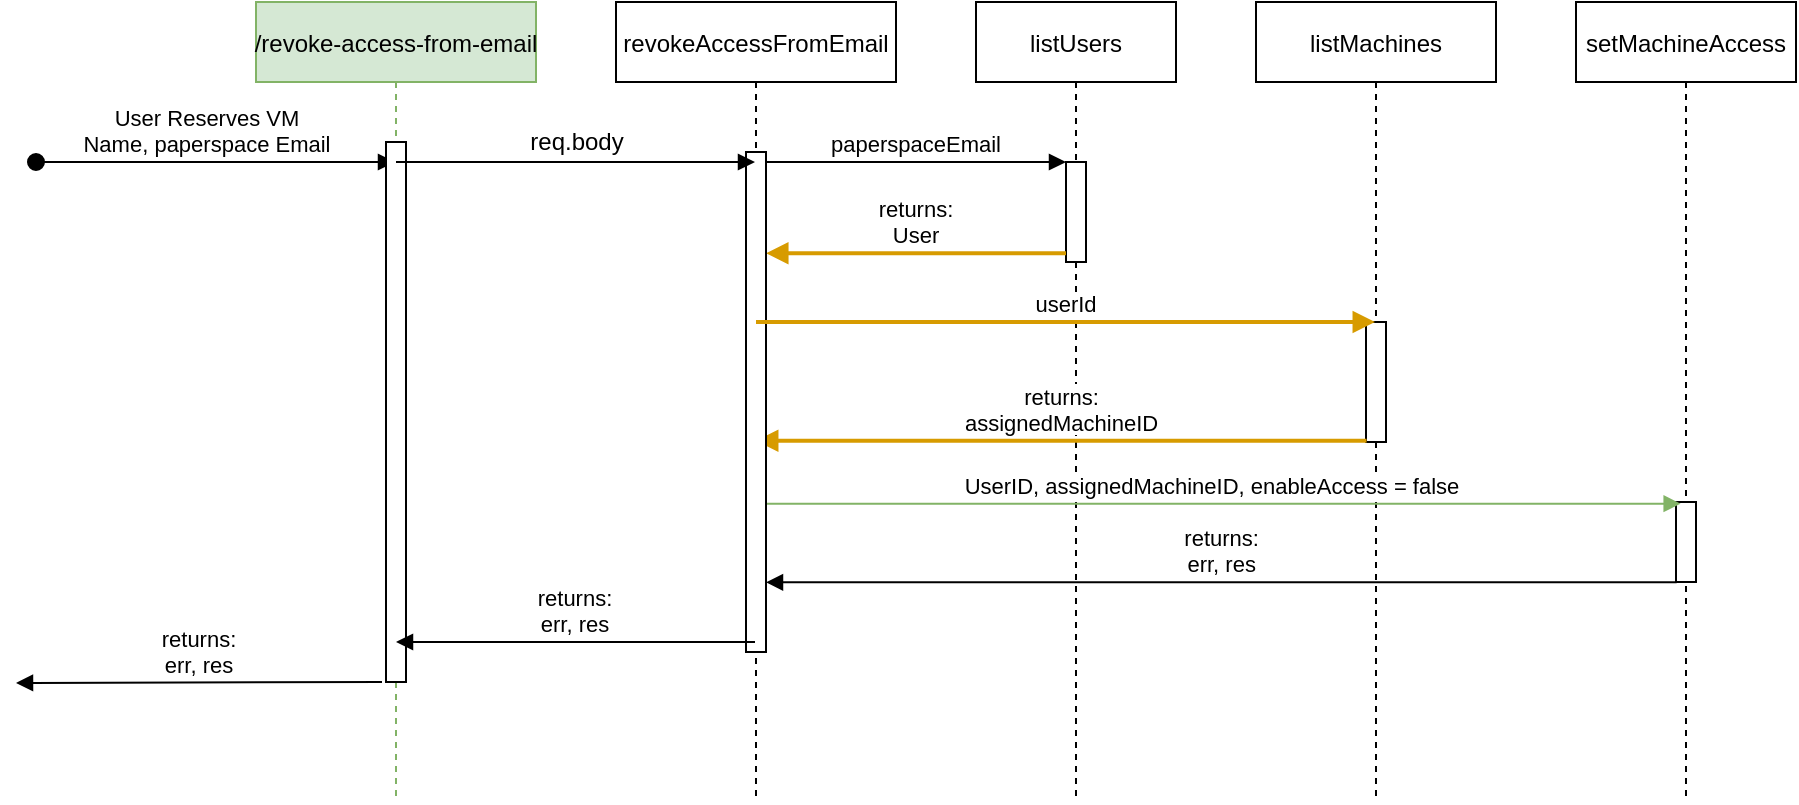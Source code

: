<mxfile version="13.7.7" type="github">
  <diagram id="kgpKYQtTHZ0yAKxKKP6v" name="Page-1">
    <mxGraphModel dx="2272" dy="762" grid="1" gridSize="10" guides="1" tooltips="1" connect="1" arrows="1" fold="1" page="1" pageScale="1" pageWidth="850" pageHeight="1100" math="0" shadow="0">
      <root>
        <mxCell id="0" />
        <mxCell id="1" parent="0" />
        <mxCell id="3nuBFxr9cyL0pnOWT2aG-1" value="/revoke-access-from-email" style="shape=umlLifeline;perimeter=lifelinePerimeter;container=1;collapsible=0;recursiveResize=0;rounded=0;shadow=0;strokeWidth=1;fillColor=#d5e8d4;strokeColor=#82b366;" parent="1" vertex="1">
          <mxGeometry x="90" y="80" width="140" height="400" as="geometry" />
        </mxCell>
        <mxCell id="3nuBFxr9cyL0pnOWT2aG-3" value="User Reserves VM&#xa;Name, paperspace Email" style="verticalAlign=bottom;startArrow=oval;endArrow=block;startSize=8;shadow=0;strokeWidth=1;" parent="3nuBFxr9cyL0pnOWT2aG-1" target="3nuBFxr9cyL0pnOWT2aG-1" edge="1">
          <mxGeometry x="-0.048" relative="1" as="geometry">
            <mxPoint x="-110" y="80" as="sourcePoint" />
            <mxPoint x="40" y="70" as="targetPoint" />
            <mxPoint as="offset" />
          </mxGeometry>
        </mxCell>
        <mxCell id="4qGU43d6GnQb1zzDzPq2-13" value="" style="points=[];perimeter=orthogonalPerimeter;rounded=0;shadow=0;strokeWidth=1;" parent="3nuBFxr9cyL0pnOWT2aG-1" vertex="1">
          <mxGeometry x="65" y="70" width="10" height="270" as="geometry" />
        </mxCell>
        <mxCell id="3nuBFxr9cyL0pnOWT2aG-5" value="listUsers" style="shape=umlLifeline;perimeter=lifelinePerimeter;container=1;collapsible=0;recursiveResize=0;rounded=0;shadow=0;strokeWidth=1;" parent="1" vertex="1">
          <mxGeometry x="450" y="80" width="100" height="400" as="geometry" />
        </mxCell>
        <mxCell id="3nuBFxr9cyL0pnOWT2aG-6" value="" style="points=[];perimeter=orthogonalPerimeter;rounded=0;shadow=0;strokeWidth=1;" parent="3nuBFxr9cyL0pnOWT2aG-5" vertex="1">
          <mxGeometry x="45" y="80" width="10" height="50" as="geometry" />
        </mxCell>
        <mxCell id="3nuBFxr9cyL0pnOWT2aG-8" value="paperspaceEmail" style="verticalAlign=bottom;endArrow=block;entryX=0;entryY=0;shadow=0;strokeWidth=1;" parent="1" source="3nuBFxr9cyL0pnOWT2aG-2" target="3nuBFxr9cyL0pnOWT2aG-6" edge="1">
          <mxGeometry relative="1" as="geometry">
            <mxPoint x="275" y="160" as="sourcePoint" />
          </mxGeometry>
        </mxCell>
        <mxCell id="3nuBFxr9cyL0pnOWT2aG-9" value="returns:&#xa;User" style="verticalAlign=bottom;endArrow=block;shadow=0;strokeWidth=2;entryX=0.536;entryY=0.314;entryDx=0;entryDy=0;entryPerimeter=0;fillColor=#ffe6cc;strokeColor=#d79b00;" parent="1" source="3nuBFxr9cyL0pnOWT2aG-6" target="4qGU43d6GnQb1zzDzPq2-11" edge="1">
          <mxGeometry relative="1" as="geometry">
            <mxPoint x="240" y="200" as="sourcePoint" />
            <mxPoint x="160" y="199" as="targetPoint" />
          </mxGeometry>
        </mxCell>
        <mxCell id="4qGU43d6GnQb1zzDzPq2-2" value="listMachines" style="shape=umlLifeline;perimeter=lifelinePerimeter;container=1;collapsible=0;recursiveResize=0;rounded=0;shadow=0;strokeWidth=1;" parent="1" vertex="1">
          <mxGeometry x="590" y="80" width="120" height="400" as="geometry" />
        </mxCell>
        <mxCell id="4qGU43d6GnQb1zzDzPq2-3" value="" style="points=[];perimeter=orthogonalPerimeter;rounded=0;shadow=0;strokeWidth=1;" parent="4qGU43d6GnQb1zzDzPq2-2" vertex="1">
          <mxGeometry x="55" y="160" width="10" height="60" as="geometry" />
        </mxCell>
        <mxCell id="4qGU43d6GnQb1zzDzPq2-5" value="returns:&#xa;assignedMachineID" style="verticalAlign=bottom;endArrow=block;shadow=0;strokeWidth=2;exitX=0.029;exitY=0.99;exitDx=0;exitDy=0;exitPerimeter=0;fillColor=#ffe6cc;strokeColor=#d79b00;" parent="1" source="4qGU43d6GnQb1zzDzPq2-3" edge="1" target="4qGU43d6GnQb1zzDzPq2-11">
          <mxGeometry relative="1" as="geometry">
            <mxPoint x="495" y="260" as="sourcePoint" />
            <mxPoint x="350" y="289" as="targetPoint" />
          </mxGeometry>
        </mxCell>
        <mxCell id="4qGU43d6GnQb1zzDzPq2-6" value="setMachineAccess" style="shape=umlLifeline;perimeter=lifelinePerimeter;container=1;collapsible=0;recursiveResize=0;rounded=0;shadow=0;strokeWidth=1;" parent="1" vertex="1">
          <mxGeometry x="750" y="80" width="110" height="400" as="geometry" />
        </mxCell>
        <mxCell id="4qGU43d6GnQb1zzDzPq2-7" value="" style="points=[];perimeter=orthogonalPerimeter;rounded=0;shadow=0;strokeWidth=1;" parent="4qGU43d6GnQb1zzDzPq2-6" vertex="1">
          <mxGeometry x="50" y="250" width="10" height="40" as="geometry" />
        </mxCell>
        <mxCell id="4qGU43d6GnQb1zzDzPq2-8" value="UserID, assignedMachineID, enableAccess = false" style="verticalAlign=bottom;endArrow=block;entryX=0.233;entryY=0.021;shadow=0;strokeWidth=1;entryDx=0;entryDy=0;entryPerimeter=0;fillColor=#d5e8d4;strokeColor=#82b366;" parent="1" source="4qGU43d6GnQb1zzDzPq2-11" target="4qGU43d6GnQb1zzDzPq2-7" edge="1">
          <mxGeometry x="-0.014" relative="1" as="geometry">
            <mxPoint x="460" y="320" as="sourcePoint" />
            <mxPoint x="645" y="320" as="targetPoint" />
            <mxPoint as="offset" />
          </mxGeometry>
        </mxCell>
        <mxCell id="4qGU43d6GnQb1zzDzPq2-10" value="returns:&#xa;err, res" style="verticalAlign=bottom;endArrow=block;shadow=0;strokeWidth=1;exitX=0.033;exitY=1.004;exitDx=0;exitDy=0;exitPerimeter=0;" parent="1" source="4qGU43d6GnQb1zzDzPq2-7" target="3nuBFxr9cyL0pnOWT2aG-2" edge="1">
          <mxGeometry relative="1" as="geometry">
            <mxPoint x="650.62" y="360" as="sourcePoint" />
            <mxPoint x="309.997" y="360" as="targetPoint" />
          </mxGeometry>
        </mxCell>
        <mxCell id="4qGU43d6GnQb1zzDzPq2-11" value="revokeAccessFromEmail" style="shape=umlLifeline;perimeter=lifelinePerimeter;container=1;collapsible=0;recursiveResize=0;rounded=0;shadow=0;strokeWidth=1;" parent="1" vertex="1">
          <mxGeometry x="270" y="80" width="140" height="400" as="geometry" />
        </mxCell>
        <mxCell id="3nuBFxr9cyL0pnOWT2aG-2" value="" style="points=[];perimeter=orthogonalPerimeter;rounded=0;shadow=0;strokeWidth=1;" parent="4qGU43d6GnQb1zzDzPq2-11" vertex="1">
          <mxGeometry x="65" y="75" width="10" height="250" as="geometry" />
        </mxCell>
        <mxCell id="4qGU43d6GnQb1zzDzPq2-14" value="" style="verticalAlign=bottom;endArrow=block;shadow=0;strokeWidth=1;" parent="1" source="3nuBFxr9cyL0pnOWT2aG-1" target="4qGU43d6GnQb1zzDzPq2-11" edge="1">
          <mxGeometry relative="1" as="geometry">
            <mxPoint x="170" y="160" as="sourcePoint" />
            <mxPoint x="337.33" y="162" as="targetPoint" />
            <Array as="points">
              <mxPoint x="240" y="160" />
            </Array>
          </mxGeometry>
        </mxCell>
        <mxCell id="4qGU43d6GnQb1zzDzPq2-16" value="req.body" style="text;html=1;align=center;verticalAlign=middle;resizable=0;points=[];autosize=1;" parent="1" vertex="1">
          <mxGeometry x="220" y="140" width="60" height="20" as="geometry" />
        </mxCell>
        <mxCell id="4qGU43d6GnQb1zzDzPq2-18" value="returns:&#xa;err, res" style="verticalAlign=bottom;endArrow=block;shadow=0;strokeWidth=1;" parent="1" source="4qGU43d6GnQb1zzDzPq2-11" edge="1" target="3nuBFxr9cyL0pnOWT2aG-1">
          <mxGeometry relative="1" as="geometry">
            <mxPoint x="595.33" y="380.0" as="sourcePoint" />
            <mxPoint x="170" y="380" as="targetPoint" />
            <Array as="points">
              <mxPoint x="260" y="400" />
            </Array>
          </mxGeometry>
        </mxCell>
        <mxCell id="4qGU43d6GnQb1zzDzPq2-19" value="returns:&#xa;err, res" style="verticalAlign=bottom;endArrow=block;shadow=0;strokeWidth=1;exitX=-0.2;exitY=0.898;exitDx=0;exitDy=0;exitPerimeter=0;" parent="1" edge="1">
          <mxGeometry relative="1" as="geometry">
            <mxPoint x="153" y="420" as="sourcePoint" />
            <mxPoint x="-30" y="420.5" as="targetPoint" />
          </mxGeometry>
        </mxCell>
        <mxCell id="u9vAJM1S3x1r-Hy6yBWk-1" value="userId" style="verticalAlign=bottom;endArrow=block;shadow=0;strokeWidth=2;fillColor=#ffe6cc;strokeColor=#d79b00;" parent="1" edge="1" target="4qGU43d6GnQb1zzDzPq2-2" source="4qGU43d6GnQb1zzDzPq2-11">
          <mxGeometry relative="1" as="geometry">
            <mxPoint x="350" y="233" as="sourcePoint" />
            <mxPoint x="790" y="233" as="targetPoint" />
            <Array as="points">
              <mxPoint x="580" y="240" />
            </Array>
          </mxGeometry>
        </mxCell>
      </root>
    </mxGraphModel>
  </diagram>
</mxfile>
